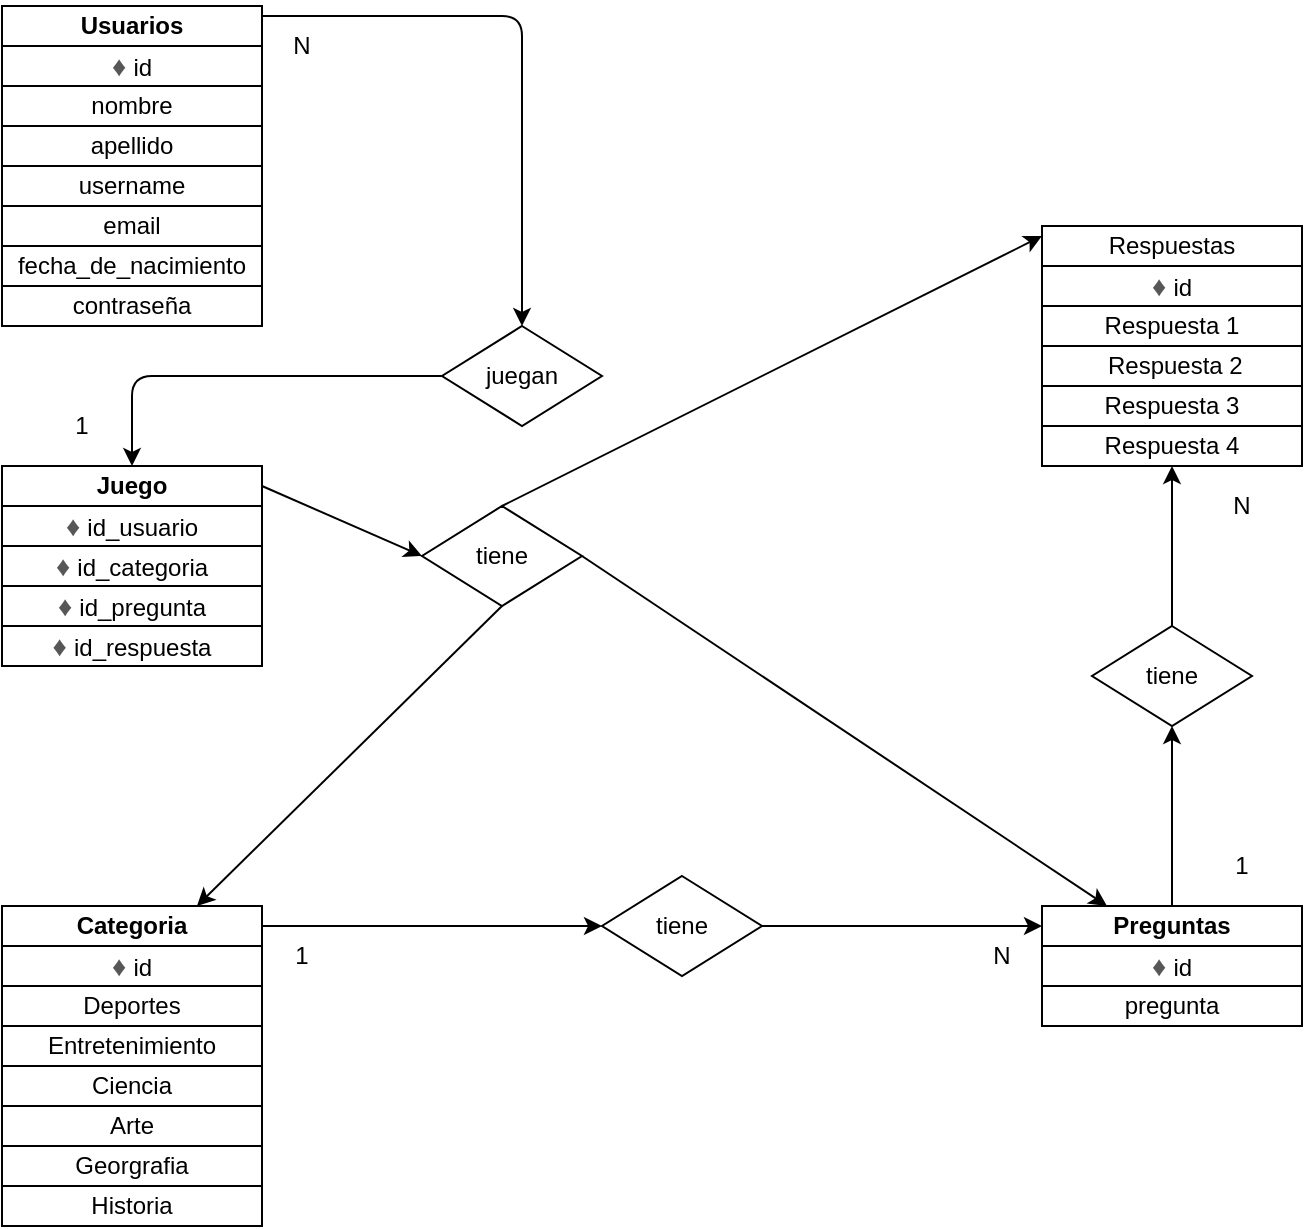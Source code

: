 <mxfile version="12.6.2" type="device"><diagram id="C5RBs43oDa-KdzZeNtuy" name="Page-1"><mxGraphModel dx="1038" dy="548" grid="1" gridSize="10" guides="1" tooltips="1" connect="1" arrows="1" fold="1" page="1" pageScale="1" pageWidth="827" pageHeight="1169" math="0" shadow="0"><root><mxCell id="WIyWlLk6GJQsqaUBKTNV-0"/><mxCell id="WIyWlLk6GJQsqaUBKTNV-1" parent="WIyWlLk6GJQsqaUBKTNV-0"/><mxCell id="Rk0K6Use2tf5xPoz9WEp-2" value="&lt;b&gt;Usuarios&lt;/b&gt;" style="rounded=0;whiteSpace=wrap;html=1;" parent="WIyWlLk6GJQsqaUBKTNV-1" vertex="1"><mxGeometry x="30" y="20" width="130" height="20" as="geometry"/></mxCell><mxCell id="Rk0K6Use2tf5xPoz9WEp-3" value="&lt;span style=&quot;color: rgb(87 , 87 , 87) ; font-family: &amp;#34;lato&amp;#34; , &amp;#34;roboto&amp;#34; , &amp;#34;helvetica&amp;#34; , &amp;#34;helvetica neue&amp;#34; , &amp;#34;arial&amp;#34; , sans-serif ; font-size: 14px ; background-color: rgb(255 , 255 , 255)&quot;&gt;♦&amp;nbsp;&lt;/span&gt;id" style="rounded=0;whiteSpace=wrap;html=1;" parent="WIyWlLk6GJQsqaUBKTNV-1" vertex="1"><mxGeometry x="30" y="40" width="130" height="20" as="geometry"/></mxCell><mxCell id="Rk0K6Use2tf5xPoz9WEp-4" value="nombre" style="rounded=0;whiteSpace=wrap;html=1;" parent="WIyWlLk6GJQsqaUBKTNV-1" vertex="1"><mxGeometry x="30" y="60" width="130" height="20" as="geometry"/></mxCell><mxCell id="Rk0K6Use2tf5xPoz9WEp-5" value="apellido" style="rounded=0;whiteSpace=wrap;html=1;" parent="WIyWlLk6GJQsqaUBKTNV-1" vertex="1"><mxGeometry x="30" y="80" width="130" height="20" as="geometry"/></mxCell><mxCell id="Rk0K6Use2tf5xPoz9WEp-6" value="username" style="rounded=0;whiteSpace=wrap;html=1;" parent="WIyWlLk6GJQsqaUBKTNV-1" vertex="1"><mxGeometry x="30" y="100" width="130" height="20" as="geometry"/></mxCell><mxCell id="Rk0K6Use2tf5xPoz9WEp-7" value="email" style="rounded=0;whiteSpace=wrap;html=1;" parent="WIyWlLk6GJQsqaUBKTNV-1" vertex="1"><mxGeometry x="30" y="120" width="130" height="20" as="geometry"/></mxCell><mxCell id="Rk0K6Use2tf5xPoz9WEp-8" value="fecha_de_nacimiento" style="rounded=0;whiteSpace=wrap;html=1;" parent="WIyWlLk6GJQsqaUBKTNV-1" vertex="1"><mxGeometry x="30" y="140" width="130" height="20" as="geometry"/></mxCell><mxCell id="Rk0K6Use2tf5xPoz9WEp-12" value="contraseña" style="rounded=0;whiteSpace=wrap;html=1;" parent="WIyWlLk6GJQsqaUBKTNV-1" vertex="1"><mxGeometry x="30" y="160" width="130" height="20" as="geometry"/></mxCell><mxCell id="Rk0K6Use2tf5xPoz9WEp-14" value="&lt;b&gt;Categoria&lt;/b&gt;" style="rounded=0;whiteSpace=wrap;html=1;" parent="WIyWlLk6GJQsqaUBKTNV-1" vertex="1"><mxGeometry x="30" y="470" width="130" height="20" as="geometry"/></mxCell><mxCell id="Rk0K6Use2tf5xPoz9WEp-15" value="&lt;span style=&quot;color: rgb(87 , 87 , 87) ; font-family: &amp;#34;lato&amp;#34; , &amp;#34;roboto&amp;#34; , &amp;#34;helvetica&amp;#34; , &amp;#34;helvetica neue&amp;#34; , &amp;#34;arial&amp;#34; , sans-serif ; font-size: 14px ; background-color: rgb(255 , 255 , 255)&quot;&gt;♦&amp;nbsp;&lt;/span&gt;id" style="rounded=0;whiteSpace=wrap;html=1;" parent="WIyWlLk6GJQsqaUBKTNV-1" vertex="1"><mxGeometry x="30" y="490" width="130" height="20" as="geometry"/></mxCell><mxCell id="Rk0K6Use2tf5xPoz9WEp-16" value="Deportes" style="rounded=0;whiteSpace=wrap;html=1;" parent="WIyWlLk6GJQsqaUBKTNV-1" vertex="1"><mxGeometry x="30" y="510" width="130" height="20" as="geometry"/></mxCell><mxCell id="Rk0K6Use2tf5xPoz9WEp-17" value="Entretenimiento" style="rounded=0;whiteSpace=wrap;html=1;" parent="WIyWlLk6GJQsqaUBKTNV-1" vertex="1"><mxGeometry x="30" y="530" width="130" height="20" as="geometry"/></mxCell><mxCell id="Rk0K6Use2tf5xPoz9WEp-18" value="Ciencia" style="rounded=0;whiteSpace=wrap;html=1;" parent="WIyWlLk6GJQsqaUBKTNV-1" vertex="1"><mxGeometry x="30" y="550" width="130" height="20" as="geometry"/></mxCell><mxCell id="Rk0K6Use2tf5xPoz9WEp-19" value="Arte" style="rounded=0;whiteSpace=wrap;html=1;" parent="WIyWlLk6GJQsqaUBKTNV-1" vertex="1"><mxGeometry x="30" y="570" width="130" height="20" as="geometry"/></mxCell><mxCell id="Rk0K6Use2tf5xPoz9WEp-20" value="Georgrafia" style="rounded=0;whiteSpace=wrap;html=1;" parent="WIyWlLk6GJQsqaUBKTNV-1" vertex="1"><mxGeometry x="30" y="590" width="130" height="20" as="geometry"/></mxCell><mxCell id="Rk0K6Use2tf5xPoz9WEp-21" value="&lt;b&gt;Preguntas&lt;/b&gt;" style="rounded=0;whiteSpace=wrap;html=1;" parent="WIyWlLk6GJQsqaUBKTNV-1" vertex="1"><mxGeometry x="550" y="470" width="130" height="20" as="geometry"/></mxCell><mxCell id="Rk0K6Use2tf5xPoz9WEp-22" value="&lt;span style=&quot;color: rgb(87 , 87 , 87) ; font-family: &amp;#34;lato&amp;#34; , &amp;#34;roboto&amp;#34; , &amp;#34;helvetica&amp;#34; , &amp;#34;helvetica neue&amp;#34; , &amp;#34;arial&amp;#34; , sans-serif ; font-size: 14px ; background-color: rgb(255 , 255 , 255)&quot;&gt;♦&amp;nbsp;&lt;/span&gt;id" style="rounded=0;whiteSpace=wrap;html=1;" parent="WIyWlLk6GJQsqaUBKTNV-1" vertex="1"><mxGeometry x="550" y="490" width="130" height="20" as="geometry"/></mxCell><mxCell id="Rk0K6Use2tf5xPoz9WEp-23" value="Respuestas" style="rounded=0;whiteSpace=wrap;html=1;" parent="WIyWlLk6GJQsqaUBKTNV-1" vertex="1"><mxGeometry x="550" y="130" width="130" height="20" as="geometry"/></mxCell><mxCell id="Rk0K6Use2tf5xPoz9WEp-24" value="Respuesta 1" style="rounded=0;whiteSpace=wrap;html=1;" parent="WIyWlLk6GJQsqaUBKTNV-1" vertex="1"><mxGeometry x="550" y="170" width="130" height="20" as="geometry"/></mxCell><mxCell id="Rk0K6Use2tf5xPoz9WEp-25" value="&amp;nbsp;Respuesta 2" style="rounded=0;whiteSpace=wrap;html=1;" parent="WIyWlLk6GJQsqaUBKTNV-1" vertex="1"><mxGeometry x="550" y="190" width="130" height="20" as="geometry"/></mxCell><mxCell id="Rk0K6Use2tf5xPoz9WEp-26" value="Respuesta 3" style="rounded=0;whiteSpace=wrap;html=1;" parent="WIyWlLk6GJQsqaUBKTNV-1" vertex="1"><mxGeometry x="550" y="210" width="130" height="20" as="geometry"/></mxCell><mxCell id="Rk0K6Use2tf5xPoz9WEp-27" value="Respuesta 4" style="rounded=0;whiteSpace=wrap;html=1;" parent="WIyWlLk6GJQsqaUBKTNV-1" vertex="1"><mxGeometry x="550" y="230" width="130" height="20" as="geometry"/></mxCell><mxCell id="Rk0K6Use2tf5xPoz9WEp-28" value="" style="endArrow=classic;html=1;exitX=1;exitY=0.5;exitDx=0;exitDy=0;entryX=0;entryY=0.5;entryDx=0;entryDy=0;" parent="WIyWlLk6GJQsqaUBKTNV-1" source="Rk0K6Use2tf5xPoz9WEp-14" target="Rk0K6Use2tf5xPoz9WEp-31" edge="1"><mxGeometry width="50" height="50" relative="1" as="geometry"><mxPoint x="30" y="680" as="sourcePoint"/><mxPoint x="270" y="440" as="targetPoint"/></mxGeometry></mxCell><mxCell id="Rk0K6Use2tf5xPoz9WEp-29" value="1" style="text;html=1;strokeColor=none;fillColor=none;align=center;verticalAlign=middle;whiteSpace=wrap;rounded=0;" parent="WIyWlLk6GJQsqaUBKTNV-1" vertex="1"><mxGeometry x="160" y="485" width="40" height="20" as="geometry"/></mxCell><mxCell id="Rk0K6Use2tf5xPoz9WEp-30" value="N" style="text;html=1;strokeColor=none;fillColor=none;align=center;verticalAlign=middle;whiteSpace=wrap;rounded=0;" parent="WIyWlLk6GJQsqaUBKTNV-1" vertex="1"><mxGeometry x="510" y="485" width="40" height="20" as="geometry"/></mxCell><mxCell id="Rk0K6Use2tf5xPoz9WEp-31" value="tiene" style="rhombus;whiteSpace=wrap;html=1;" parent="WIyWlLk6GJQsqaUBKTNV-1" vertex="1"><mxGeometry x="330" y="455" width="80" height="50" as="geometry"/></mxCell><mxCell id="Rk0K6Use2tf5xPoz9WEp-32" value="" style="endArrow=classic;html=1;entryX=0;entryY=0.5;entryDx=0;entryDy=0;" parent="WIyWlLk6GJQsqaUBKTNV-1" target="Rk0K6Use2tf5xPoz9WEp-21" edge="1"><mxGeometry width="50" height="50" relative="1" as="geometry"><mxPoint x="410" y="480" as="sourcePoint"/><mxPoint x="460" y="430" as="targetPoint"/></mxGeometry></mxCell><mxCell id="Rk0K6Use2tf5xPoz9WEp-33" value="tiene" style="rhombus;whiteSpace=wrap;html=1;" parent="WIyWlLk6GJQsqaUBKTNV-1" vertex="1"><mxGeometry x="575" y="330" width="80" height="50" as="geometry"/></mxCell><mxCell id="Rk0K6Use2tf5xPoz9WEp-34" value="" style="endArrow=classic;html=1;entryX=0.5;entryY=1;entryDx=0;entryDy=0;exitX=0.5;exitY=0;exitDx=0;exitDy=0;" parent="WIyWlLk6GJQsqaUBKTNV-1" source="Rk0K6Use2tf5xPoz9WEp-21" target="Rk0K6Use2tf5xPoz9WEp-33" edge="1"><mxGeometry width="50" height="50" relative="1" as="geometry"><mxPoint x="620" y="470" as="sourcePoint"/><mxPoint x="670" y="420" as="targetPoint"/></mxGeometry></mxCell><mxCell id="Rk0K6Use2tf5xPoz9WEp-35" value="" style="endArrow=classic;html=1;exitX=0.5;exitY=0;exitDx=0;exitDy=0;entryX=0.5;entryY=1;entryDx=0;entryDy=0;" parent="WIyWlLk6GJQsqaUBKTNV-1" source="Rk0K6Use2tf5xPoz9WEp-33" target="Rk0K6Use2tf5xPoz9WEp-27" edge="1"><mxGeometry width="50" height="50" relative="1" as="geometry"><mxPoint x="30" y="680" as="sourcePoint"/><mxPoint x="80" y="630" as="targetPoint"/></mxGeometry></mxCell><mxCell id="Rk0K6Use2tf5xPoz9WEp-36" value="1" style="text;html=1;strokeColor=none;fillColor=none;align=center;verticalAlign=middle;whiteSpace=wrap;rounded=0;" parent="WIyWlLk6GJQsqaUBKTNV-1" vertex="1"><mxGeometry x="630" y="440" width="40" height="20" as="geometry"/></mxCell><mxCell id="Rk0K6Use2tf5xPoz9WEp-37" value="N" style="text;html=1;strokeColor=none;fillColor=none;align=center;verticalAlign=middle;whiteSpace=wrap;rounded=0;" parent="WIyWlLk6GJQsqaUBKTNV-1" vertex="1"><mxGeometry x="630" y="260" width="40" height="20" as="geometry"/></mxCell><mxCell id="Rk0K6Use2tf5xPoz9WEp-40" value="juegan" style="rhombus;whiteSpace=wrap;html=1;" parent="WIyWlLk6GJQsqaUBKTNV-1" vertex="1"><mxGeometry x="250" y="180" width="80" height="50" as="geometry"/></mxCell><mxCell id="Rk0K6Use2tf5xPoz9WEp-41" value="" style="endArrow=classic;html=1;entryX=0.5;entryY=0;entryDx=0;entryDy=0;exitX=1;exitY=0.25;exitDx=0;exitDy=0;" parent="WIyWlLk6GJQsqaUBKTNV-1" source="Rk0K6Use2tf5xPoz9WEp-2" target="Rk0K6Use2tf5xPoz9WEp-40" edge="1"><mxGeometry width="50" height="50" relative="1" as="geometry"><mxPoint x="95" y="182" as="sourcePoint"/><mxPoint x="80" y="630" as="targetPoint"/><Array as="points"><mxPoint x="290" y="25"/></Array></mxGeometry></mxCell><mxCell id="Rk0K6Use2tf5xPoz9WEp-42" value="" style="endArrow=classic;html=1;exitX=0;exitY=0.5;exitDx=0;exitDy=0;entryX=0.5;entryY=0;entryDx=0;entryDy=0;" parent="WIyWlLk6GJQsqaUBKTNV-1" source="Rk0K6Use2tf5xPoz9WEp-40" target="RGyd0vlo1eL_BtKLnL02-2" edge="1"><mxGeometry width="50" height="50" relative="1" as="geometry"><mxPoint x="30" y="680" as="sourcePoint"/><mxPoint x="80" y="630" as="targetPoint"/><Array as="points"><mxPoint x="95" y="205"/></Array></mxGeometry></mxCell><mxCell id="Rk0K6Use2tf5xPoz9WEp-43" value="N" style="text;html=1;strokeColor=none;fillColor=none;align=center;verticalAlign=middle;whiteSpace=wrap;rounded=0;" parent="WIyWlLk6GJQsqaUBKTNV-1" vertex="1"><mxGeometry x="160" y="30" width="40" height="20" as="geometry"/></mxCell><mxCell id="Rk0K6Use2tf5xPoz9WEp-44" value="1" style="text;html=1;strokeColor=none;fillColor=none;align=center;verticalAlign=middle;whiteSpace=wrap;rounded=0;" parent="WIyWlLk6GJQsqaUBKTNV-1" vertex="1"><mxGeometry x="50" y="220" width="40" height="20" as="geometry"/></mxCell><mxCell id="Rk0K6Use2tf5xPoz9WEp-48" value="pregunta" style="rounded=0;whiteSpace=wrap;html=1;" parent="WIyWlLk6GJQsqaUBKTNV-1" vertex="1"><mxGeometry x="550" y="510" width="130" height="20" as="geometry"/></mxCell><mxCell id="Rk0K6Use2tf5xPoz9WEp-49" value="&lt;span style=&quot;color: rgb(87 , 87 , 87) ; font-family: &amp;#34;lato&amp;#34; , &amp;#34;roboto&amp;#34; , &amp;#34;helvetica&amp;#34; , &amp;#34;helvetica neue&amp;#34; , &amp;#34;arial&amp;#34; , sans-serif ; font-size: 14px ; background-color: rgb(255 , 255 , 255)&quot;&gt;♦&amp;nbsp;&lt;/span&gt;id" style="rounded=0;whiteSpace=wrap;html=1;" parent="WIyWlLk6GJQsqaUBKTNV-1" vertex="1"><mxGeometry x="550" y="150" width="130" height="20" as="geometry"/></mxCell><mxCell id="Rk0K6Use2tf5xPoz9WEp-50" value="Historia" style="rounded=0;whiteSpace=wrap;html=1;" parent="WIyWlLk6GJQsqaUBKTNV-1" vertex="1"><mxGeometry x="30" y="610" width="130" height="20" as="geometry"/></mxCell><mxCell id="RGyd0vlo1eL_BtKLnL02-2" value="&lt;b&gt;Juego&lt;/b&gt;" style="rounded=0;whiteSpace=wrap;html=1;" vertex="1" parent="WIyWlLk6GJQsqaUBKTNV-1"><mxGeometry x="30" y="250" width="130" height="20" as="geometry"/></mxCell><mxCell id="RGyd0vlo1eL_BtKLnL02-3" value="&lt;span style=&quot;color: rgb(87 , 87 , 87) ; font-family: &amp;#34;lato&amp;#34; , &amp;#34;roboto&amp;#34; , &amp;#34;helvetica&amp;#34; , &amp;#34;helvetica neue&amp;#34; , &amp;#34;arial&amp;#34; , sans-serif ; font-size: 14px ; background-color: rgb(255 , 255 , 255)&quot;&gt;♦&amp;nbsp;&lt;/span&gt;id_usuario" style="rounded=0;whiteSpace=wrap;html=1;" vertex="1" parent="WIyWlLk6GJQsqaUBKTNV-1"><mxGeometry x="30" y="270" width="130" height="20" as="geometry"/></mxCell><mxCell id="RGyd0vlo1eL_BtKLnL02-4" value="&lt;span style=&quot;color: rgb(87 , 87 , 87) ; font-family: &amp;#34;lato&amp;#34; , &amp;#34;roboto&amp;#34; , &amp;#34;helvetica&amp;#34; , &amp;#34;helvetica neue&amp;#34; , &amp;#34;arial&amp;#34; , sans-serif ; font-size: 14px ; background-color: rgb(255 , 255 , 255)&quot;&gt;♦&amp;nbsp;&lt;/span&gt;id_categoria" style="rounded=0;whiteSpace=wrap;html=1;" vertex="1" parent="WIyWlLk6GJQsqaUBKTNV-1"><mxGeometry x="30" y="290" width="130" height="20" as="geometry"/></mxCell><mxCell id="RGyd0vlo1eL_BtKLnL02-5" value="&lt;span style=&quot;white-space: normal ; color: rgb(87 , 87 , 87) ; font-family: &amp;#34;lato&amp;#34; , &amp;#34;roboto&amp;#34; , &amp;#34;helvetica&amp;#34; , &amp;#34;helvetica neue&amp;#34; , &amp;#34;arial&amp;#34; , sans-serif ; font-size: 14px ; background-color: rgb(255 , 255 , 255)&quot;&gt;♦&amp;nbsp;&lt;/span&gt;&lt;span style=&quot;white-space: normal&quot;&gt;id_pregunta&lt;/span&gt;" style="rounded=0;whiteSpace=wrap;html=1;" vertex="1" parent="WIyWlLk6GJQsqaUBKTNV-1"><mxGeometry x="30" y="310" width="130" height="20" as="geometry"/></mxCell><mxCell id="RGyd0vlo1eL_BtKLnL02-12" value="tiene" style="rhombus;whiteSpace=wrap;html=1;" vertex="1" parent="WIyWlLk6GJQsqaUBKTNV-1"><mxGeometry x="240" y="270" width="80" height="50" as="geometry"/></mxCell><mxCell id="RGyd0vlo1eL_BtKLnL02-13" value="" style="endArrow=classic;html=1;entryX=0;entryY=0.25;entryDx=0;entryDy=0;exitX=0.5;exitY=0;exitDx=0;exitDy=0;" edge="1" parent="WIyWlLk6GJQsqaUBKTNV-1" source="RGyd0vlo1eL_BtKLnL02-12" target="Rk0K6Use2tf5xPoz9WEp-23"><mxGeometry width="50" height="50" relative="1" as="geometry"><mxPoint x="450" y="260" as="sourcePoint"/><mxPoint x="80" y="650" as="targetPoint"/></mxGeometry></mxCell><mxCell id="RGyd0vlo1eL_BtKLnL02-14" value="" style="endArrow=classic;html=1;entryX=0.75;entryY=0;entryDx=0;entryDy=0;exitX=0.5;exitY=1;exitDx=0;exitDy=0;" edge="1" parent="WIyWlLk6GJQsqaUBKTNV-1" source="RGyd0vlo1eL_BtKLnL02-12" target="Rk0K6Use2tf5xPoz9WEp-14"><mxGeometry width="50" height="50" relative="1" as="geometry"><mxPoint x="150" y="360" as="sourcePoint"/><mxPoint x="80" y="650" as="targetPoint"/></mxGeometry></mxCell><mxCell id="RGyd0vlo1eL_BtKLnL02-15" value="" style="endArrow=classic;html=1;exitX=1;exitY=0.5;exitDx=0;exitDy=0;entryX=0.25;entryY=0;entryDx=0;entryDy=0;" edge="1" parent="WIyWlLk6GJQsqaUBKTNV-1" source="RGyd0vlo1eL_BtKLnL02-12" target="Rk0K6Use2tf5xPoz9WEp-21"><mxGeometry width="50" height="50" relative="1" as="geometry"><mxPoint x="550" y="470" as="sourcePoint"/><mxPoint x="420" y="295" as="targetPoint"/></mxGeometry></mxCell><mxCell id="RGyd0vlo1eL_BtKLnL02-16" value="" style="endArrow=classic;html=1;exitX=1;exitY=0.5;exitDx=0;exitDy=0;entryX=0;entryY=0.5;entryDx=0;entryDy=0;" edge="1" parent="WIyWlLk6GJQsqaUBKTNV-1" source="RGyd0vlo1eL_BtKLnL02-2" target="RGyd0vlo1eL_BtKLnL02-12"><mxGeometry width="50" height="50" relative="1" as="geometry"><mxPoint x="30" y="700" as="sourcePoint"/><mxPoint x="190" y="260" as="targetPoint"/></mxGeometry></mxCell><mxCell id="RGyd0vlo1eL_BtKLnL02-17" value="&lt;span style=&quot;color: rgb(87 , 87 , 87) ; font-family: &amp;#34;lato&amp;#34; , &amp;#34;roboto&amp;#34; , &amp;#34;helvetica&amp;#34; , &amp;#34;helvetica neue&amp;#34; , &amp;#34;arial&amp;#34; , sans-serif ; font-size: 14px ; background-color: rgb(255 , 255 , 255)&quot;&gt;♦&amp;nbsp;&lt;/span&gt;id_respuesta" style="rounded=0;whiteSpace=wrap;html=1;" vertex="1" parent="WIyWlLk6GJQsqaUBKTNV-1"><mxGeometry x="30" y="330" width="130" height="20" as="geometry"/></mxCell></root></mxGraphModel></diagram></mxfile>